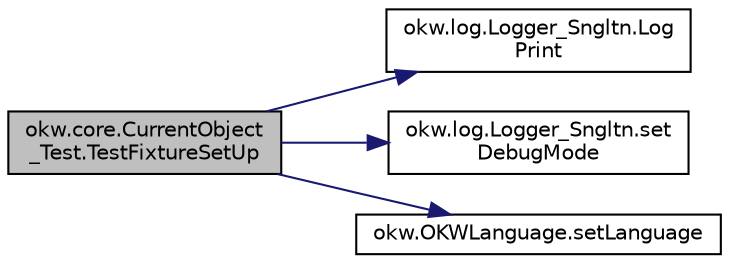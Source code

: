 digraph "okw.core.CurrentObject_Test.TestFixtureSetUp"
{
 // INTERACTIVE_SVG=YES
 // LATEX_PDF_SIZE
  edge [fontname="Helvetica",fontsize="10",labelfontname="Helvetica",labelfontsize="10"];
  node [fontname="Helvetica",fontsize="10",shape=record];
  rankdir="LR";
  Node1 [label="okw.core.CurrentObject\l_Test.TestFixtureSetUp",height=0.2,width=0.4,color="black", fillcolor="grey75", style="filled", fontcolor="black",tooltip="Ziel des TestFixturesetup: Startbedingung für alle Testfälle herstellen."];
  Node1 -> Node2 [color="midnightblue",fontsize="10",style="solid",fontname="Helvetica"];
  Node2 [label="okw.log.Logger_Sngltn.Log\lPrint",height=0.2,width=0.4,color="black", fillcolor="white", style="filled",URL="$classokw_1_1log_1_1_logger___sngltn.html#a8ebceaddd6cc6963ddb8e08c72ea808c",tooltip="LogPrint Function: Prints the values of expressions to the results file."];
  Node1 -> Node3 [color="midnightblue",fontsize="10",style="solid",fontname="Helvetica"];
  Node3 [label="okw.log.Logger_Sngltn.set\lDebugMode",height=0.2,width=0.4,color="black", fillcolor="white", style="filled",URL="$classokw_1_1log_1_1_logger___sngltn.html#a6796ba5135984457b710934c2d2f18b6",tooltip="setDebugMode:"];
  Node1 -> Node4 [color="midnightblue",fontsize="10",style="solid",fontname="Helvetica"];
  Node4 [label="okw.OKWLanguage.setLanguage",height=0.2,width=0.4,color="black", fillcolor="white", style="filled",URL="$classokw_1_1_o_k_w_language.html#aa8b063236cb149ca03696df56b256dfc",tooltip="Wählt die sprache von OKW, default Sprache ist \"en\"."];
}
